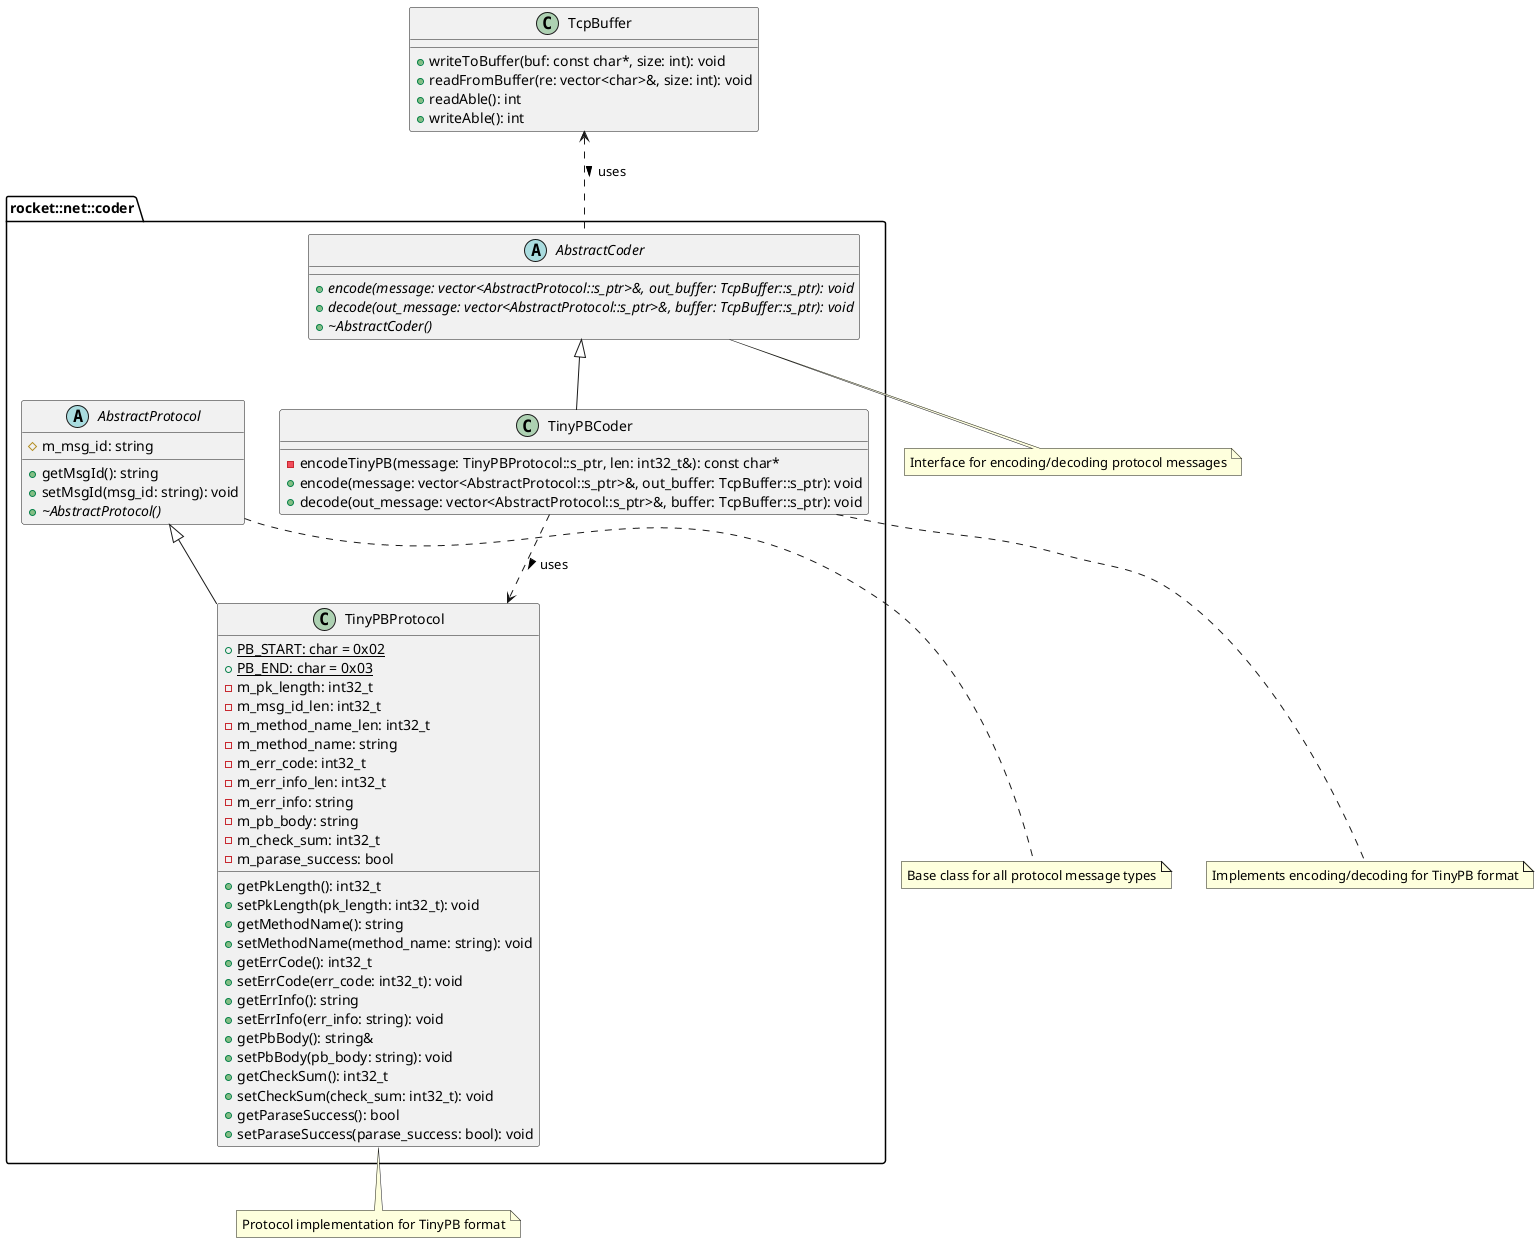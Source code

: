 @startuml Coder Module Class Diagram

package "rocket::net::coder" {
  abstract class AbstractProtocol {
    # m_msg_id: string
    + getMsgId(): string
    + setMsgId(msg_id: string): void
    + {abstract} ~AbstractProtocol()
  }
  
  abstract class AbstractCoder {
    + {abstract} encode(message: vector<AbstractProtocol::s_ptr>&, out_buffer: TcpBuffer::s_ptr): void
    + {abstract} decode(out_message: vector<AbstractProtocol::s_ptr>&, buffer: TcpBuffer::s_ptr): void
    + {abstract} ~AbstractCoder()
  }
  
  class TinyPBProtocol {
    + {static} PB_START: char = 0x02
    + {static} PB_END: char = 0x03
    - m_pk_length: int32_t
    - m_msg_id_len: int32_t
    - m_method_name_len: int32_t
    - m_method_name: string
    - m_err_code: int32_t
    - m_err_info_len: int32_t
    - m_err_info: string
    - m_pb_body: string
    - m_check_sum: int32_t
    - m_parase_success: bool
    + getPkLength(): int32_t
    + setPkLength(pk_length: int32_t): void
    + getMethodName(): string
    + setMethodName(method_name: string): void
    + getErrCode(): int32_t
    + setErrCode(err_code: int32_t): void
    + getErrInfo(): string
    + setErrInfo(err_info: string): void
    + getPbBody(): string&
    + setPbBody(pb_body: string): void
    + getCheckSum(): int32_t
    + setCheckSum(check_sum: int32_t): void
    + getParaseSuccess(): bool
    + setParaseSuccess(parase_success: bool): void
  }
  
  class TinyPBCoder {
    - encodeTinyPB(message: TinyPBProtocol::s_ptr, len: int32_t&): const char*
    + encode(message: vector<AbstractProtocol::s_ptr>&, out_buffer: TcpBuffer::s_ptr): void
    + decode(out_message: vector<AbstractProtocol::s_ptr>&, buffer: TcpBuffer::s_ptr): void
  }
  
  AbstractProtocol <|-- TinyPBProtocol
  AbstractCoder <|-- TinyPBCoder
  
  TinyPBCoder ..> TinyPBProtocol: uses >
}

class TcpBuffer {
  + writeToBuffer(buf: const char*, size: int): void
  + readFromBuffer(re: vector<char>&, size: int): void
  + readAble(): int
  + writeAble(): int
}

TcpBuffer <.. AbstractCoder: uses >

note bottom of AbstractProtocol
  Base class for all protocol message types
end note

note bottom of AbstractCoder
  Interface for encoding/decoding protocol messages
end note

note bottom of TinyPBProtocol
  Protocol implementation for TinyPB format
end note

note bottom of TinyPBCoder
  Implements encoding/decoding for TinyPB format
end note

@enduml 